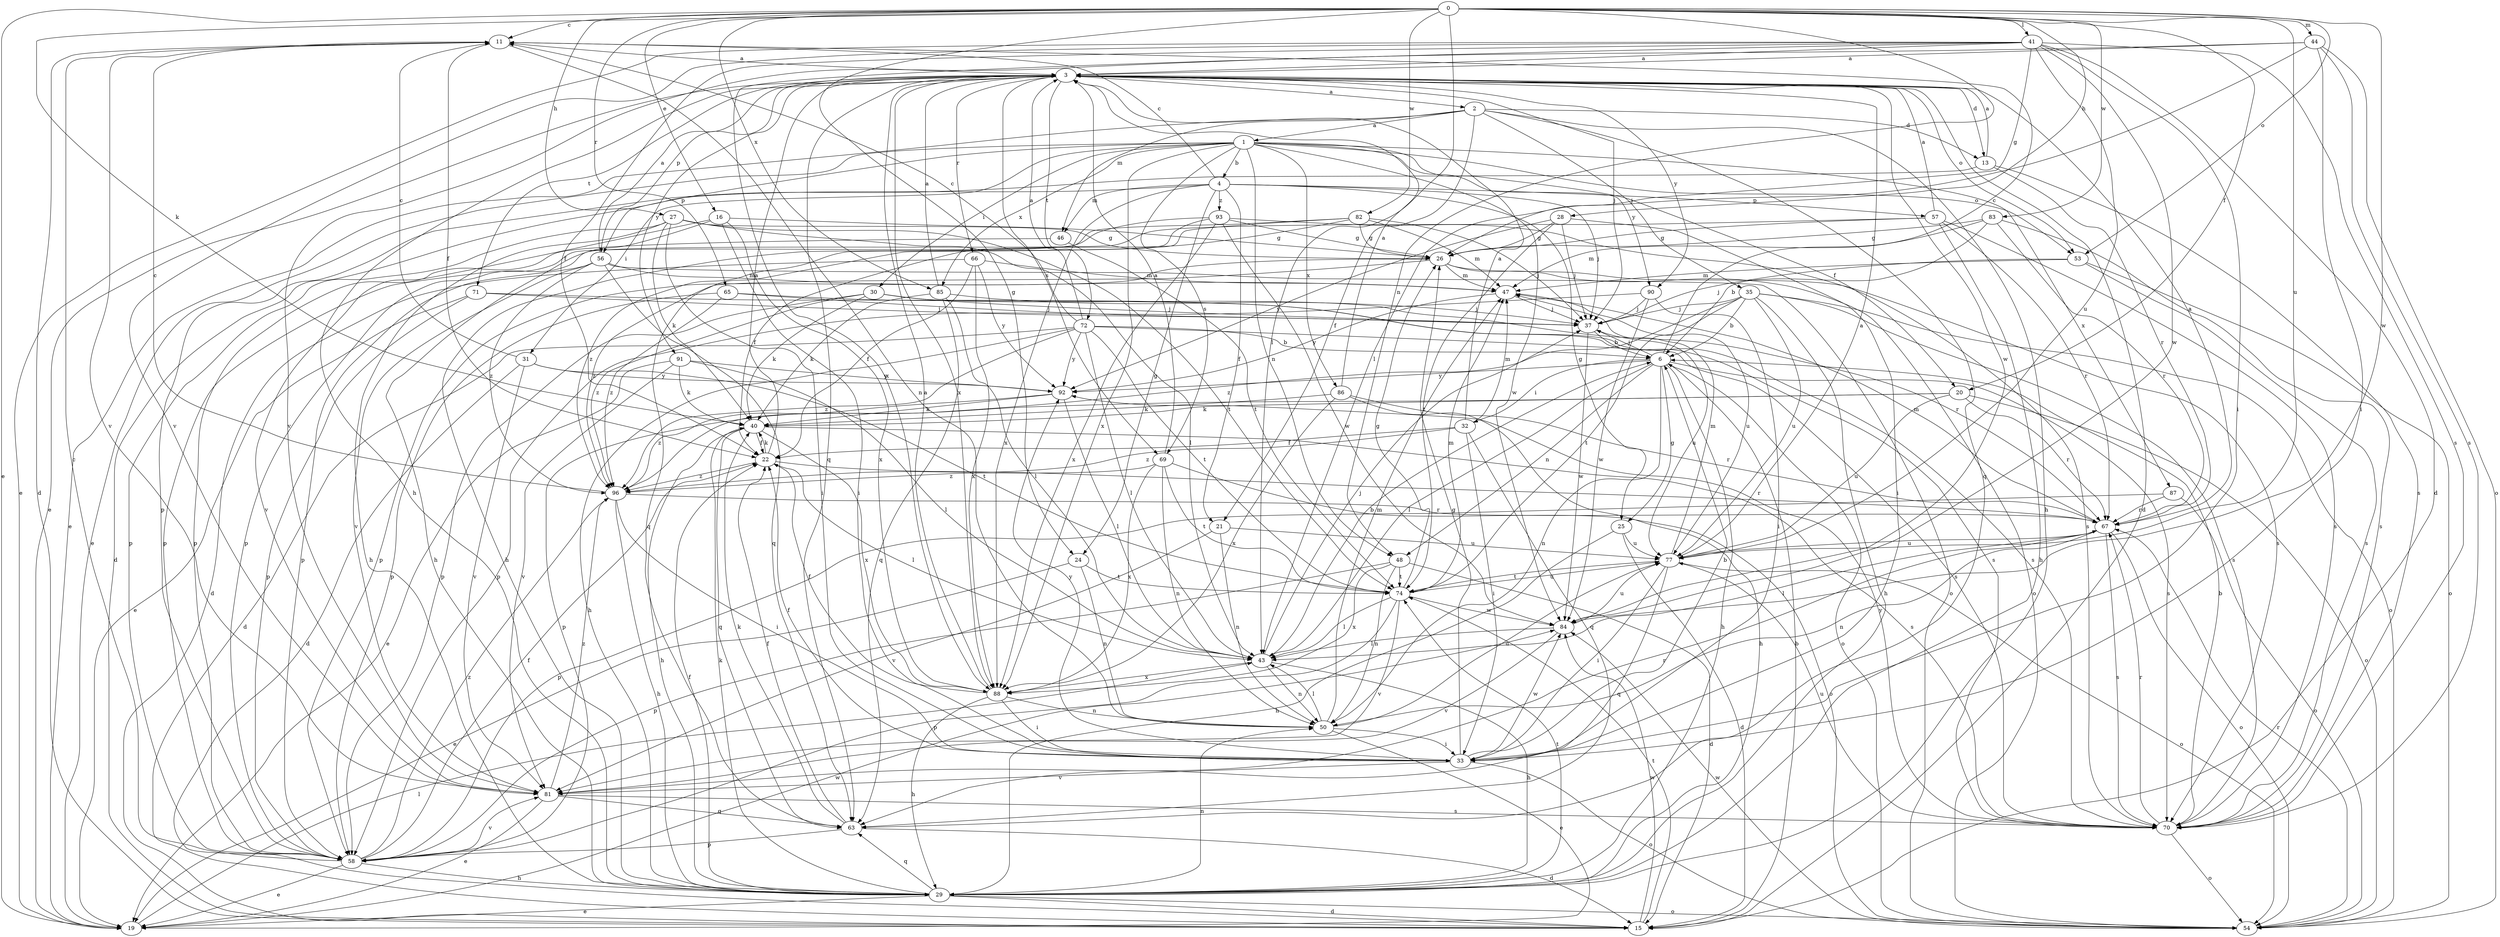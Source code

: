 strict digraph  {
0;
1;
2;
3;
4;
6;
11;
13;
15;
16;
19;
20;
21;
22;
24;
25;
26;
27;
28;
29;
30;
31;
32;
33;
35;
37;
40;
41;
43;
44;
46;
47;
48;
50;
53;
54;
56;
57;
58;
63;
65;
66;
67;
69;
70;
71;
72;
74;
77;
81;
82;
83;
84;
85;
86;
87;
88;
90;
91;
92;
93;
96;
0 -> 11  [label=c];
0 -> 16  [label=e];
0 -> 19  [label=e];
0 -> 20  [label=f];
0 -> 24  [label=g];
0 -> 27  [label=h];
0 -> 28  [label=h];
0 -> 40  [label=k];
0 -> 41  [label=l];
0 -> 43  [label=l];
0 -> 44  [label=m];
0 -> 48  [label=n];
0 -> 53  [label=o];
0 -> 65  [label=r];
0 -> 77  [label=u];
0 -> 82  [label=w];
0 -> 83  [label=w];
0 -> 84  [label=w];
0 -> 85  [label=x];
1 -> 4  [label=b];
1 -> 19  [label=e];
1 -> 20  [label=f];
1 -> 30  [label=i];
1 -> 31  [label=i];
1 -> 48  [label=n];
1 -> 53  [label=o];
1 -> 56  [label=p];
1 -> 69  [label=s];
1 -> 84  [label=w];
1 -> 85  [label=x];
1 -> 86  [label=x];
1 -> 87  [label=x];
1 -> 88  [label=x];
1 -> 90  [label=y];
2 -> 1  [label=a];
2 -> 13  [label=d];
2 -> 19  [label=e];
2 -> 21  [label=f];
2 -> 29  [label=h];
2 -> 35  [label=j];
2 -> 46  [label=m];
2 -> 63  [label=q];
3 -> 2  [label=a];
3 -> 13  [label=d];
3 -> 15  [label=d];
3 -> 19  [label=e];
3 -> 29  [label=h];
3 -> 37  [label=j];
3 -> 53  [label=o];
3 -> 56  [label=p];
3 -> 63  [label=q];
3 -> 66  [label=r];
3 -> 69  [label=s];
3 -> 71  [label=t];
3 -> 72  [label=t];
3 -> 84  [label=w];
3 -> 88  [label=x];
3 -> 90  [label=y];
3 -> 91  [label=y];
4 -> 11  [label=c];
4 -> 15  [label=d];
4 -> 21  [label=f];
4 -> 24  [label=g];
4 -> 25  [label=g];
4 -> 37  [label=j];
4 -> 46  [label=m];
4 -> 57  [label=p];
4 -> 88  [label=x];
4 -> 93  [label=z];
6 -> 11  [label=c];
6 -> 25  [label=g];
6 -> 29  [label=h];
6 -> 32  [label=i];
6 -> 37  [label=j];
6 -> 43  [label=l];
6 -> 48  [label=n];
6 -> 50  [label=n];
6 -> 54  [label=o];
6 -> 70  [label=s];
6 -> 92  [label=y];
11 -> 3  [label=a];
11 -> 15  [label=d];
11 -> 22  [label=f];
11 -> 50  [label=n];
11 -> 81  [label=v];
13 -> 3  [label=a];
13 -> 58  [label=p];
13 -> 67  [label=r];
13 -> 70  [label=s];
15 -> 6  [label=b];
15 -> 74  [label=t];
15 -> 84  [label=w];
16 -> 26  [label=g];
16 -> 29  [label=h];
16 -> 33  [label=i];
16 -> 81  [label=v];
16 -> 88  [label=x];
19 -> 43  [label=l];
19 -> 84  [label=w];
20 -> 40  [label=k];
20 -> 54  [label=o];
20 -> 58  [label=p];
20 -> 67  [label=r];
20 -> 77  [label=u];
21 -> 50  [label=n];
21 -> 77  [label=u];
21 -> 81  [label=v];
22 -> 3  [label=a];
22 -> 40  [label=k];
22 -> 43  [label=l];
22 -> 67  [label=r];
22 -> 96  [label=z];
24 -> 19  [label=e];
24 -> 50  [label=n];
24 -> 74  [label=t];
25 -> 15  [label=d];
25 -> 29  [label=h];
25 -> 77  [label=u];
26 -> 47  [label=m];
26 -> 54  [label=o];
26 -> 58  [label=p];
26 -> 70  [label=s];
26 -> 96  [label=z];
27 -> 26  [label=g];
27 -> 29  [label=h];
27 -> 33  [label=i];
27 -> 40  [label=k];
27 -> 43  [label=l];
27 -> 58  [label=p];
27 -> 74  [label=t];
28 -> 26  [label=g];
28 -> 33  [label=i];
28 -> 37  [label=j];
28 -> 74  [label=t];
28 -> 92  [label=y];
29 -> 15  [label=d];
29 -> 19  [label=e];
29 -> 22  [label=f];
29 -> 40  [label=k];
29 -> 50  [label=n];
29 -> 54  [label=o];
29 -> 63  [label=q];
29 -> 74  [label=t];
30 -> 37  [label=j];
30 -> 40  [label=k];
30 -> 58  [label=p];
30 -> 67  [label=r];
30 -> 96  [label=z];
31 -> 11  [label=c];
31 -> 15  [label=d];
31 -> 74  [label=t];
31 -> 81  [label=v];
31 -> 92  [label=y];
32 -> 3  [label=a];
32 -> 22  [label=f];
32 -> 33  [label=i];
32 -> 47  [label=m];
32 -> 63  [label=q];
32 -> 96  [label=z];
33 -> 6  [label=b];
33 -> 22  [label=f];
33 -> 26  [label=g];
33 -> 54  [label=o];
33 -> 81  [label=v];
33 -> 84  [label=w];
33 -> 92  [label=y];
35 -> 6  [label=b];
35 -> 29  [label=h];
35 -> 37  [label=j];
35 -> 54  [label=o];
35 -> 70  [label=s];
35 -> 74  [label=t];
35 -> 77  [label=u];
35 -> 96  [label=z];
37 -> 6  [label=b];
37 -> 77  [label=u];
37 -> 84  [label=w];
40 -> 22  [label=f];
40 -> 29  [label=h];
40 -> 63  [label=q];
40 -> 70  [label=s];
40 -> 88  [label=x];
41 -> 3  [label=a];
41 -> 15  [label=d];
41 -> 19  [label=e];
41 -> 22  [label=f];
41 -> 26  [label=g];
41 -> 33  [label=i];
41 -> 70  [label=s];
41 -> 77  [label=u];
41 -> 81  [label=v];
41 -> 84  [label=w];
41 -> 88  [label=x];
43 -> 6  [label=b];
43 -> 29  [label=h];
43 -> 37  [label=j];
43 -> 50  [label=n];
43 -> 88  [label=x];
44 -> 3  [label=a];
44 -> 33  [label=i];
44 -> 43  [label=l];
44 -> 54  [label=o];
44 -> 70  [label=s];
44 -> 81  [label=v];
46 -> 58  [label=p];
46 -> 74  [label=t];
47 -> 37  [label=j];
47 -> 77  [label=u];
47 -> 92  [label=y];
48 -> 15  [label=d];
48 -> 50  [label=n];
48 -> 58  [label=p];
48 -> 74  [label=t];
48 -> 88  [label=x];
50 -> 19  [label=e];
50 -> 33  [label=i];
50 -> 43  [label=l];
50 -> 47  [label=m];
50 -> 77  [label=u];
53 -> 37  [label=j];
53 -> 47  [label=m];
53 -> 54  [label=o];
53 -> 70  [label=s];
54 -> 67  [label=r];
54 -> 84  [label=w];
56 -> 3  [label=a];
56 -> 47  [label=m];
56 -> 54  [label=o];
56 -> 58  [label=p];
56 -> 63  [label=q];
56 -> 81  [label=v];
56 -> 96  [label=z];
57 -> 3  [label=a];
57 -> 26  [label=g];
57 -> 29  [label=h];
57 -> 58  [label=p];
57 -> 67  [label=r];
57 -> 70  [label=s];
58 -> 11  [label=c];
58 -> 19  [label=e];
58 -> 22  [label=f];
58 -> 29  [label=h];
58 -> 81  [label=v];
58 -> 96  [label=z];
63 -> 15  [label=d];
63 -> 22  [label=f];
63 -> 40  [label=k];
63 -> 58  [label=p];
65 -> 37  [label=j];
65 -> 58  [label=p];
65 -> 70  [label=s];
65 -> 96  [label=z];
66 -> 15  [label=d];
66 -> 22  [label=f];
66 -> 47  [label=m];
66 -> 88  [label=x];
66 -> 92  [label=y];
67 -> 3  [label=a];
67 -> 43  [label=l];
67 -> 47  [label=m];
67 -> 50  [label=n];
67 -> 54  [label=o];
67 -> 70  [label=s];
67 -> 77  [label=u];
69 -> 3  [label=a];
69 -> 50  [label=n];
69 -> 54  [label=o];
69 -> 74  [label=t];
69 -> 88  [label=x];
69 -> 96  [label=z];
70 -> 6  [label=b];
70 -> 54  [label=o];
70 -> 67  [label=r];
70 -> 77  [label=u];
70 -> 92  [label=y];
71 -> 19  [label=e];
71 -> 37  [label=j];
71 -> 58  [label=p];
71 -> 70  [label=s];
72 -> 3  [label=a];
72 -> 6  [label=b];
72 -> 11  [label=c];
72 -> 15  [label=d];
72 -> 29  [label=h];
72 -> 43  [label=l];
72 -> 70  [label=s];
72 -> 74  [label=t];
72 -> 92  [label=y];
72 -> 96  [label=z];
74 -> 26  [label=g];
74 -> 43  [label=l];
74 -> 47  [label=m];
74 -> 58  [label=p];
74 -> 77  [label=u];
74 -> 81  [label=v];
74 -> 84  [label=w];
77 -> 3  [label=a];
77 -> 33  [label=i];
77 -> 47  [label=m];
77 -> 54  [label=o];
77 -> 63  [label=q];
77 -> 74  [label=t];
81 -> 19  [label=e];
81 -> 63  [label=q];
81 -> 67  [label=r];
81 -> 70  [label=s];
81 -> 96  [label=z];
82 -> 22  [label=f];
82 -> 26  [label=g];
82 -> 37  [label=j];
82 -> 47  [label=m];
82 -> 58  [label=p];
82 -> 63  [label=q];
83 -> 6  [label=b];
83 -> 26  [label=g];
83 -> 47  [label=m];
83 -> 67  [label=r];
83 -> 70  [label=s];
84 -> 43  [label=l];
84 -> 77  [label=u];
84 -> 81  [label=v];
85 -> 3  [label=a];
85 -> 37  [label=j];
85 -> 40  [label=k];
85 -> 43  [label=l];
85 -> 63  [label=q];
86 -> 3  [label=a];
86 -> 29  [label=h];
86 -> 40  [label=k];
86 -> 67  [label=r];
86 -> 88  [label=x];
87 -> 54  [label=o];
87 -> 58  [label=p];
87 -> 67  [label=r];
88 -> 3  [label=a];
88 -> 22  [label=f];
88 -> 29  [label=h];
88 -> 33  [label=i];
88 -> 50  [label=n];
90 -> 33  [label=i];
90 -> 37  [label=j];
90 -> 58  [label=p];
90 -> 84  [label=w];
91 -> 19  [label=e];
91 -> 40  [label=k];
91 -> 43  [label=l];
91 -> 81  [label=v];
91 -> 92  [label=y];
92 -> 40  [label=k];
92 -> 43  [label=l];
92 -> 96  [label=z];
93 -> 26  [label=g];
93 -> 29  [label=h];
93 -> 70  [label=s];
93 -> 84  [label=w];
93 -> 88  [label=x];
93 -> 96  [label=z];
96 -> 11  [label=c];
96 -> 29  [label=h];
96 -> 33  [label=i];
96 -> 67  [label=r];
}
